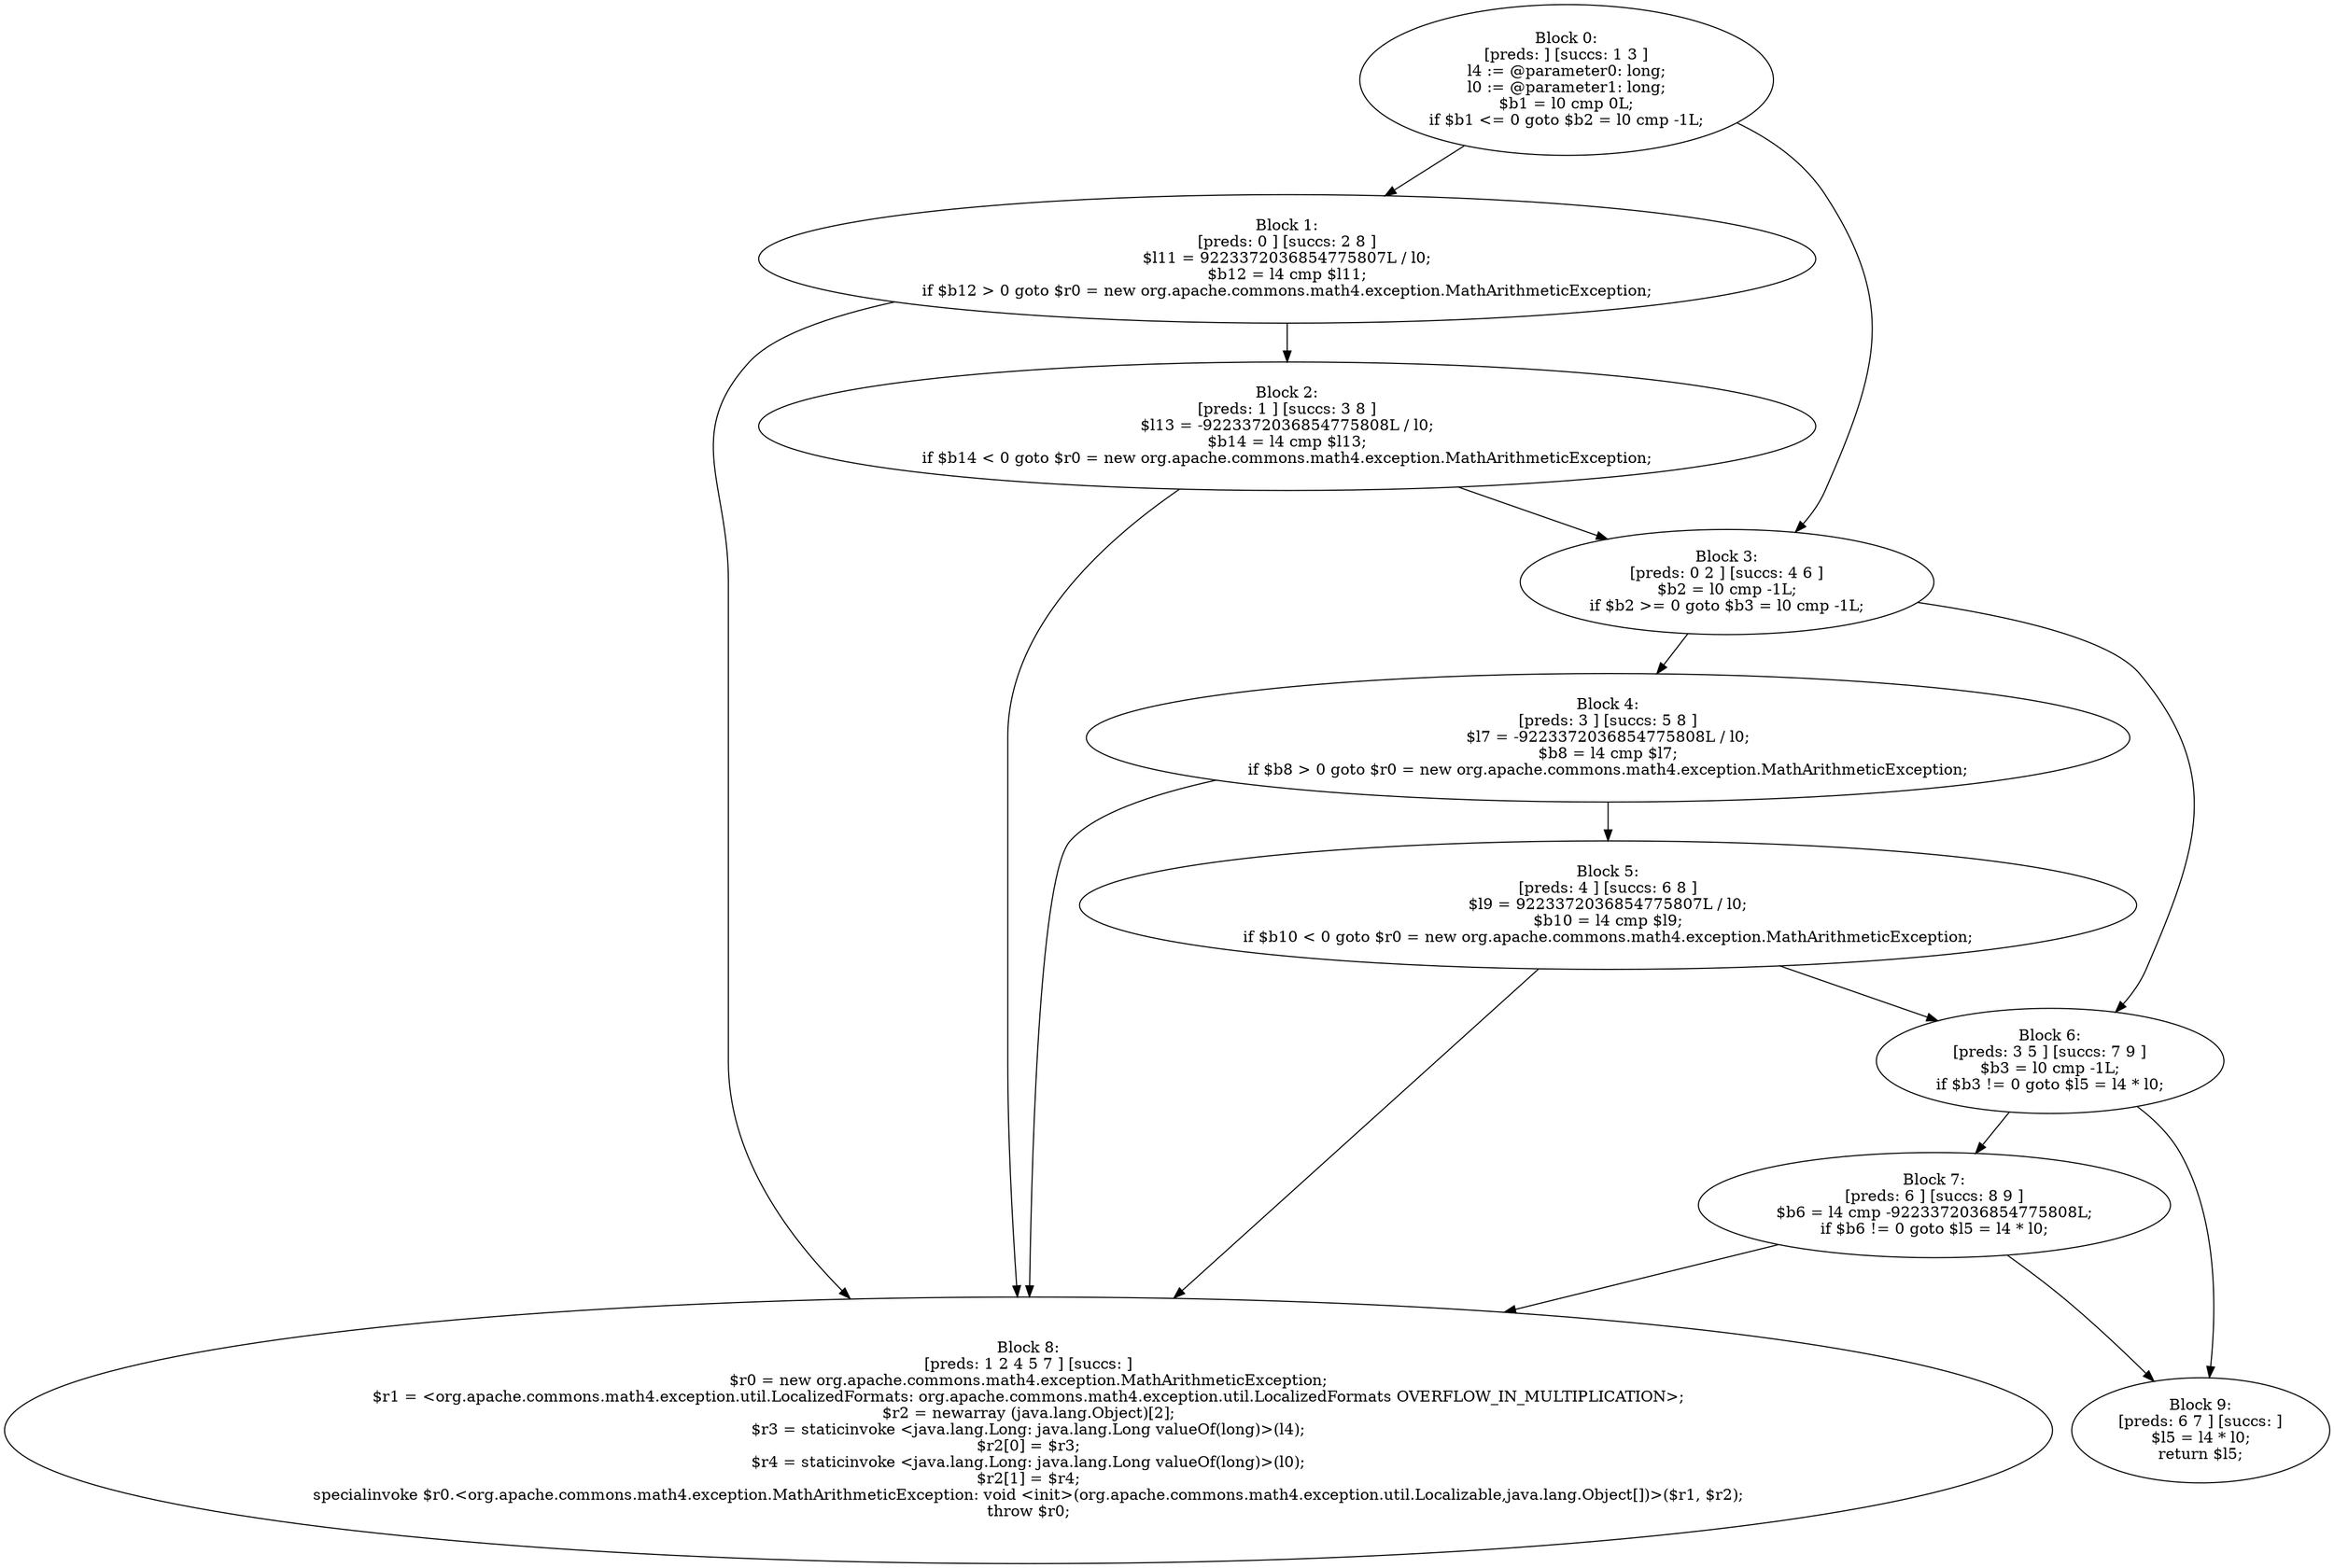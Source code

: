 digraph "unitGraph" {
    "Block 0:
[preds: ] [succs: 1 3 ]
l4 := @parameter0: long;
l0 := @parameter1: long;
$b1 = l0 cmp 0L;
if $b1 <= 0 goto $b2 = l0 cmp -1L;
"
    "Block 1:
[preds: 0 ] [succs: 2 8 ]
$l11 = 9223372036854775807L / l0;
$b12 = l4 cmp $l11;
if $b12 > 0 goto $r0 = new org.apache.commons.math4.exception.MathArithmeticException;
"
    "Block 2:
[preds: 1 ] [succs: 3 8 ]
$l13 = -9223372036854775808L / l0;
$b14 = l4 cmp $l13;
if $b14 < 0 goto $r0 = new org.apache.commons.math4.exception.MathArithmeticException;
"
    "Block 3:
[preds: 0 2 ] [succs: 4 6 ]
$b2 = l0 cmp -1L;
if $b2 >= 0 goto $b3 = l0 cmp -1L;
"
    "Block 4:
[preds: 3 ] [succs: 5 8 ]
$l7 = -9223372036854775808L / l0;
$b8 = l4 cmp $l7;
if $b8 > 0 goto $r0 = new org.apache.commons.math4.exception.MathArithmeticException;
"
    "Block 5:
[preds: 4 ] [succs: 6 8 ]
$l9 = 9223372036854775807L / l0;
$b10 = l4 cmp $l9;
if $b10 < 0 goto $r0 = new org.apache.commons.math4.exception.MathArithmeticException;
"
    "Block 6:
[preds: 3 5 ] [succs: 7 9 ]
$b3 = l0 cmp -1L;
if $b3 != 0 goto $l5 = l4 * l0;
"
    "Block 7:
[preds: 6 ] [succs: 8 9 ]
$b6 = l4 cmp -9223372036854775808L;
if $b6 != 0 goto $l5 = l4 * l0;
"
    "Block 8:
[preds: 1 2 4 5 7 ] [succs: ]
$r0 = new org.apache.commons.math4.exception.MathArithmeticException;
$r1 = <org.apache.commons.math4.exception.util.LocalizedFormats: org.apache.commons.math4.exception.util.LocalizedFormats OVERFLOW_IN_MULTIPLICATION>;
$r2 = newarray (java.lang.Object)[2];
$r3 = staticinvoke <java.lang.Long: java.lang.Long valueOf(long)>(l4);
$r2[0] = $r3;
$r4 = staticinvoke <java.lang.Long: java.lang.Long valueOf(long)>(l0);
$r2[1] = $r4;
specialinvoke $r0.<org.apache.commons.math4.exception.MathArithmeticException: void <init>(org.apache.commons.math4.exception.util.Localizable,java.lang.Object[])>($r1, $r2);
throw $r0;
"
    "Block 9:
[preds: 6 7 ] [succs: ]
$l5 = l4 * l0;
return $l5;
"
    "Block 0:
[preds: ] [succs: 1 3 ]
l4 := @parameter0: long;
l0 := @parameter1: long;
$b1 = l0 cmp 0L;
if $b1 <= 0 goto $b2 = l0 cmp -1L;
"->"Block 1:
[preds: 0 ] [succs: 2 8 ]
$l11 = 9223372036854775807L / l0;
$b12 = l4 cmp $l11;
if $b12 > 0 goto $r0 = new org.apache.commons.math4.exception.MathArithmeticException;
";
    "Block 0:
[preds: ] [succs: 1 3 ]
l4 := @parameter0: long;
l0 := @parameter1: long;
$b1 = l0 cmp 0L;
if $b1 <= 0 goto $b2 = l0 cmp -1L;
"->"Block 3:
[preds: 0 2 ] [succs: 4 6 ]
$b2 = l0 cmp -1L;
if $b2 >= 0 goto $b3 = l0 cmp -1L;
";
    "Block 1:
[preds: 0 ] [succs: 2 8 ]
$l11 = 9223372036854775807L / l0;
$b12 = l4 cmp $l11;
if $b12 > 0 goto $r0 = new org.apache.commons.math4.exception.MathArithmeticException;
"->"Block 2:
[preds: 1 ] [succs: 3 8 ]
$l13 = -9223372036854775808L / l0;
$b14 = l4 cmp $l13;
if $b14 < 0 goto $r0 = new org.apache.commons.math4.exception.MathArithmeticException;
";
    "Block 1:
[preds: 0 ] [succs: 2 8 ]
$l11 = 9223372036854775807L / l0;
$b12 = l4 cmp $l11;
if $b12 > 0 goto $r0 = new org.apache.commons.math4.exception.MathArithmeticException;
"->"Block 8:
[preds: 1 2 4 5 7 ] [succs: ]
$r0 = new org.apache.commons.math4.exception.MathArithmeticException;
$r1 = <org.apache.commons.math4.exception.util.LocalizedFormats: org.apache.commons.math4.exception.util.LocalizedFormats OVERFLOW_IN_MULTIPLICATION>;
$r2 = newarray (java.lang.Object)[2];
$r3 = staticinvoke <java.lang.Long: java.lang.Long valueOf(long)>(l4);
$r2[0] = $r3;
$r4 = staticinvoke <java.lang.Long: java.lang.Long valueOf(long)>(l0);
$r2[1] = $r4;
specialinvoke $r0.<org.apache.commons.math4.exception.MathArithmeticException: void <init>(org.apache.commons.math4.exception.util.Localizable,java.lang.Object[])>($r1, $r2);
throw $r0;
";
    "Block 2:
[preds: 1 ] [succs: 3 8 ]
$l13 = -9223372036854775808L / l0;
$b14 = l4 cmp $l13;
if $b14 < 0 goto $r0 = new org.apache.commons.math4.exception.MathArithmeticException;
"->"Block 3:
[preds: 0 2 ] [succs: 4 6 ]
$b2 = l0 cmp -1L;
if $b2 >= 0 goto $b3 = l0 cmp -1L;
";
    "Block 2:
[preds: 1 ] [succs: 3 8 ]
$l13 = -9223372036854775808L / l0;
$b14 = l4 cmp $l13;
if $b14 < 0 goto $r0 = new org.apache.commons.math4.exception.MathArithmeticException;
"->"Block 8:
[preds: 1 2 4 5 7 ] [succs: ]
$r0 = new org.apache.commons.math4.exception.MathArithmeticException;
$r1 = <org.apache.commons.math4.exception.util.LocalizedFormats: org.apache.commons.math4.exception.util.LocalizedFormats OVERFLOW_IN_MULTIPLICATION>;
$r2 = newarray (java.lang.Object)[2];
$r3 = staticinvoke <java.lang.Long: java.lang.Long valueOf(long)>(l4);
$r2[0] = $r3;
$r4 = staticinvoke <java.lang.Long: java.lang.Long valueOf(long)>(l0);
$r2[1] = $r4;
specialinvoke $r0.<org.apache.commons.math4.exception.MathArithmeticException: void <init>(org.apache.commons.math4.exception.util.Localizable,java.lang.Object[])>($r1, $r2);
throw $r0;
";
    "Block 3:
[preds: 0 2 ] [succs: 4 6 ]
$b2 = l0 cmp -1L;
if $b2 >= 0 goto $b3 = l0 cmp -1L;
"->"Block 4:
[preds: 3 ] [succs: 5 8 ]
$l7 = -9223372036854775808L / l0;
$b8 = l4 cmp $l7;
if $b8 > 0 goto $r0 = new org.apache.commons.math4.exception.MathArithmeticException;
";
    "Block 3:
[preds: 0 2 ] [succs: 4 6 ]
$b2 = l0 cmp -1L;
if $b2 >= 0 goto $b3 = l0 cmp -1L;
"->"Block 6:
[preds: 3 5 ] [succs: 7 9 ]
$b3 = l0 cmp -1L;
if $b3 != 0 goto $l5 = l4 * l0;
";
    "Block 4:
[preds: 3 ] [succs: 5 8 ]
$l7 = -9223372036854775808L / l0;
$b8 = l4 cmp $l7;
if $b8 > 0 goto $r0 = new org.apache.commons.math4.exception.MathArithmeticException;
"->"Block 5:
[preds: 4 ] [succs: 6 8 ]
$l9 = 9223372036854775807L / l0;
$b10 = l4 cmp $l9;
if $b10 < 0 goto $r0 = new org.apache.commons.math4.exception.MathArithmeticException;
";
    "Block 4:
[preds: 3 ] [succs: 5 8 ]
$l7 = -9223372036854775808L / l0;
$b8 = l4 cmp $l7;
if $b8 > 0 goto $r0 = new org.apache.commons.math4.exception.MathArithmeticException;
"->"Block 8:
[preds: 1 2 4 5 7 ] [succs: ]
$r0 = new org.apache.commons.math4.exception.MathArithmeticException;
$r1 = <org.apache.commons.math4.exception.util.LocalizedFormats: org.apache.commons.math4.exception.util.LocalizedFormats OVERFLOW_IN_MULTIPLICATION>;
$r2 = newarray (java.lang.Object)[2];
$r3 = staticinvoke <java.lang.Long: java.lang.Long valueOf(long)>(l4);
$r2[0] = $r3;
$r4 = staticinvoke <java.lang.Long: java.lang.Long valueOf(long)>(l0);
$r2[1] = $r4;
specialinvoke $r0.<org.apache.commons.math4.exception.MathArithmeticException: void <init>(org.apache.commons.math4.exception.util.Localizable,java.lang.Object[])>($r1, $r2);
throw $r0;
";
    "Block 5:
[preds: 4 ] [succs: 6 8 ]
$l9 = 9223372036854775807L / l0;
$b10 = l4 cmp $l9;
if $b10 < 0 goto $r0 = new org.apache.commons.math4.exception.MathArithmeticException;
"->"Block 6:
[preds: 3 5 ] [succs: 7 9 ]
$b3 = l0 cmp -1L;
if $b3 != 0 goto $l5 = l4 * l0;
";
    "Block 5:
[preds: 4 ] [succs: 6 8 ]
$l9 = 9223372036854775807L / l0;
$b10 = l4 cmp $l9;
if $b10 < 0 goto $r0 = new org.apache.commons.math4.exception.MathArithmeticException;
"->"Block 8:
[preds: 1 2 4 5 7 ] [succs: ]
$r0 = new org.apache.commons.math4.exception.MathArithmeticException;
$r1 = <org.apache.commons.math4.exception.util.LocalizedFormats: org.apache.commons.math4.exception.util.LocalizedFormats OVERFLOW_IN_MULTIPLICATION>;
$r2 = newarray (java.lang.Object)[2];
$r3 = staticinvoke <java.lang.Long: java.lang.Long valueOf(long)>(l4);
$r2[0] = $r3;
$r4 = staticinvoke <java.lang.Long: java.lang.Long valueOf(long)>(l0);
$r2[1] = $r4;
specialinvoke $r0.<org.apache.commons.math4.exception.MathArithmeticException: void <init>(org.apache.commons.math4.exception.util.Localizable,java.lang.Object[])>($r1, $r2);
throw $r0;
";
    "Block 6:
[preds: 3 5 ] [succs: 7 9 ]
$b3 = l0 cmp -1L;
if $b3 != 0 goto $l5 = l4 * l0;
"->"Block 7:
[preds: 6 ] [succs: 8 9 ]
$b6 = l4 cmp -9223372036854775808L;
if $b6 != 0 goto $l5 = l4 * l0;
";
    "Block 6:
[preds: 3 5 ] [succs: 7 9 ]
$b3 = l0 cmp -1L;
if $b3 != 0 goto $l5 = l4 * l0;
"->"Block 9:
[preds: 6 7 ] [succs: ]
$l5 = l4 * l0;
return $l5;
";
    "Block 7:
[preds: 6 ] [succs: 8 9 ]
$b6 = l4 cmp -9223372036854775808L;
if $b6 != 0 goto $l5 = l4 * l0;
"->"Block 8:
[preds: 1 2 4 5 7 ] [succs: ]
$r0 = new org.apache.commons.math4.exception.MathArithmeticException;
$r1 = <org.apache.commons.math4.exception.util.LocalizedFormats: org.apache.commons.math4.exception.util.LocalizedFormats OVERFLOW_IN_MULTIPLICATION>;
$r2 = newarray (java.lang.Object)[2];
$r3 = staticinvoke <java.lang.Long: java.lang.Long valueOf(long)>(l4);
$r2[0] = $r3;
$r4 = staticinvoke <java.lang.Long: java.lang.Long valueOf(long)>(l0);
$r2[1] = $r4;
specialinvoke $r0.<org.apache.commons.math4.exception.MathArithmeticException: void <init>(org.apache.commons.math4.exception.util.Localizable,java.lang.Object[])>($r1, $r2);
throw $r0;
";
    "Block 7:
[preds: 6 ] [succs: 8 9 ]
$b6 = l4 cmp -9223372036854775808L;
if $b6 != 0 goto $l5 = l4 * l0;
"->"Block 9:
[preds: 6 7 ] [succs: ]
$l5 = l4 * l0;
return $l5;
";
}
